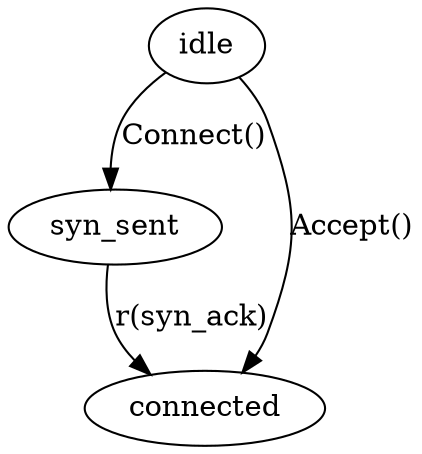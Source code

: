 digraph {
	idle -> syn_sent [label="Connect()"];
	syn_sent -> connected [label="r(syn_ack)"];

	idle -> connected [label="Accept()"];
}